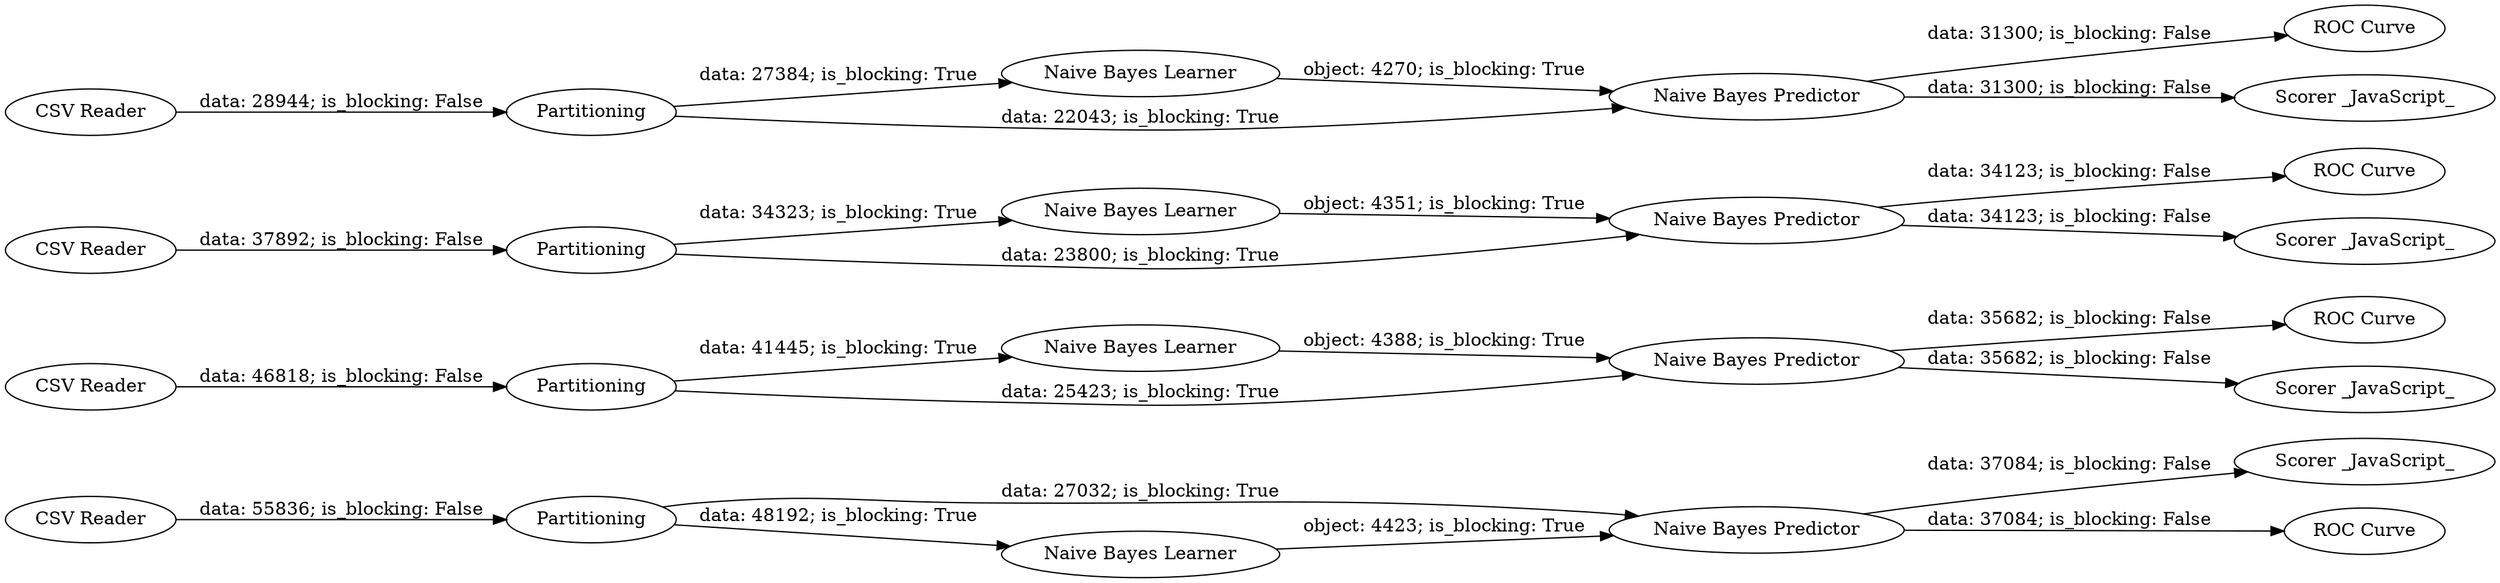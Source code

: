 digraph {
	"-4566747323952488210_84" [label=Partitioning]
	"-4566747323952488210_81" [label="Naive Bayes Learner"]
	"-4566747323952488210_88" [label="Naive Bayes Predictor"]
	"-4566747323952488210_76" [label="Naive Bayes Learner"]
	"-4566747323952488210_79" [label=Partitioning]
	"-4566747323952488210_87" [label="Scorer _JavaScript_"]
	"-4566747323952488210_78" [label="Naive Bayes Predictor"]
	"-4566747323952488210_72" [label="CSV Reader"]
	"-4566747323952488210_75" [label="ROC Curve"]
	"-4566747323952488210_73" [label="CSV Reader"]
	"-4566747323952488210_68" [label="ROC Curve"]
	"-4566747323952488210_70" [label="CSV Reader"]
	"-4566747323952488210_85" [label="ROC Curve"]
	"-4566747323952488210_77" [label="Scorer _JavaScript_"]
	"-4566747323952488210_80" [label="ROC Curve"]
	"-4566747323952488210_74" [label=Partitioning]
	"-4566747323952488210_2" [label=Partitioning]
	"-4566747323952488210_83" [label="Naive Bayes Predictor"]
	"-4566747323952488210_86" [label="Naive Bayes Learner"]
	"-4566747323952488210_6" [label="Scorer _JavaScript_"]
	"-4566747323952488210_71" [label="CSV Reader"]
	"-4566747323952488210_3" [label="Naive Bayes Learner"]
	"-4566747323952488210_4" [label="Naive Bayes Predictor"]
	"-4566747323952488210_82" [label="Scorer _JavaScript_"]
	"-4566747323952488210_83" -> "-4566747323952488210_82" [label="data: 35682; is_blocking: False"]
	"-4566747323952488210_76" -> "-4566747323952488210_78" [label="object: 4351; is_blocking: True"]
	"-4566747323952488210_88" -> "-4566747323952488210_87" [label="data: 37084; is_blocking: False"]
	"-4566747323952488210_70" -> "-4566747323952488210_2" [label="data: 28944; is_blocking: False"]
	"-4566747323952488210_2" -> "-4566747323952488210_4" [label="data: 22043; is_blocking: True"]
	"-4566747323952488210_81" -> "-4566747323952488210_83" [label="object: 4388; is_blocking: True"]
	"-4566747323952488210_72" -> "-4566747323952488210_79" [label="data: 46818; is_blocking: False"]
	"-4566747323952488210_74" -> "-4566747323952488210_78" [label="data: 23800; is_blocking: True"]
	"-4566747323952488210_84" -> "-4566747323952488210_86" [label="data: 48192; is_blocking: True"]
	"-4566747323952488210_88" -> "-4566747323952488210_85" [label="data: 37084; is_blocking: False"]
	"-4566747323952488210_2" -> "-4566747323952488210_3" [label="data: 27384; is_blocking: True"]
	"-4566747323952488210_4" -> "-4566747323952488210_6" [label="data: 31300; is_blocking: False"]
	"-4566747323952488210_83" -> "-4566747323952488210_80" [label="data: 35682; is_blocking: False"]
	"-4566747323952488210_78" -> "-4566747323952488210_77" [label="data: 34123; is_blocking: False"]
	"-4566747323952488210_86" -> "-4566747323952488210_88" [label="object: 4423; is_blocking: True"]
	"-4566747323952488210_78" -> "-4566747323952488210_75" [label="data: 34123; is_blocking: False"]
	"-4566747323952488210_74" -> "-4566747323952488210_76" [label="data: 34323; is_blocking: True"]
	"-4566747323952488210_79" -> "-4566747323952488210_81" [label="data: 41445; is_blocking: True"]
	"-4566747323952488210_73" -> "-4566747323952488210_84" [label="data: 55836; is_blocking: False"]
	"-4566747323952488210_4" -> "-4566747323952488210_68" [label="data: 31300; is_blocking: False"]
	"-4566747323952488210_71" -> "-4566747323952488210_74" [label="data: 37892; is_blocking: False"]
	"-4566747323952488210_3" -> "-4566747323952488210_4" [label="object: 4270; is_blocking: True"]
	"-4566747323952488210_79" -> "-4566747323952488210_83" [label="data: 25423; is_blocking: True"]
	"-4566747323952488210_84" -> "-4566747323952488210_88" [label="data: 27032; is_blocking: True"]
	rankdir=LR
}
